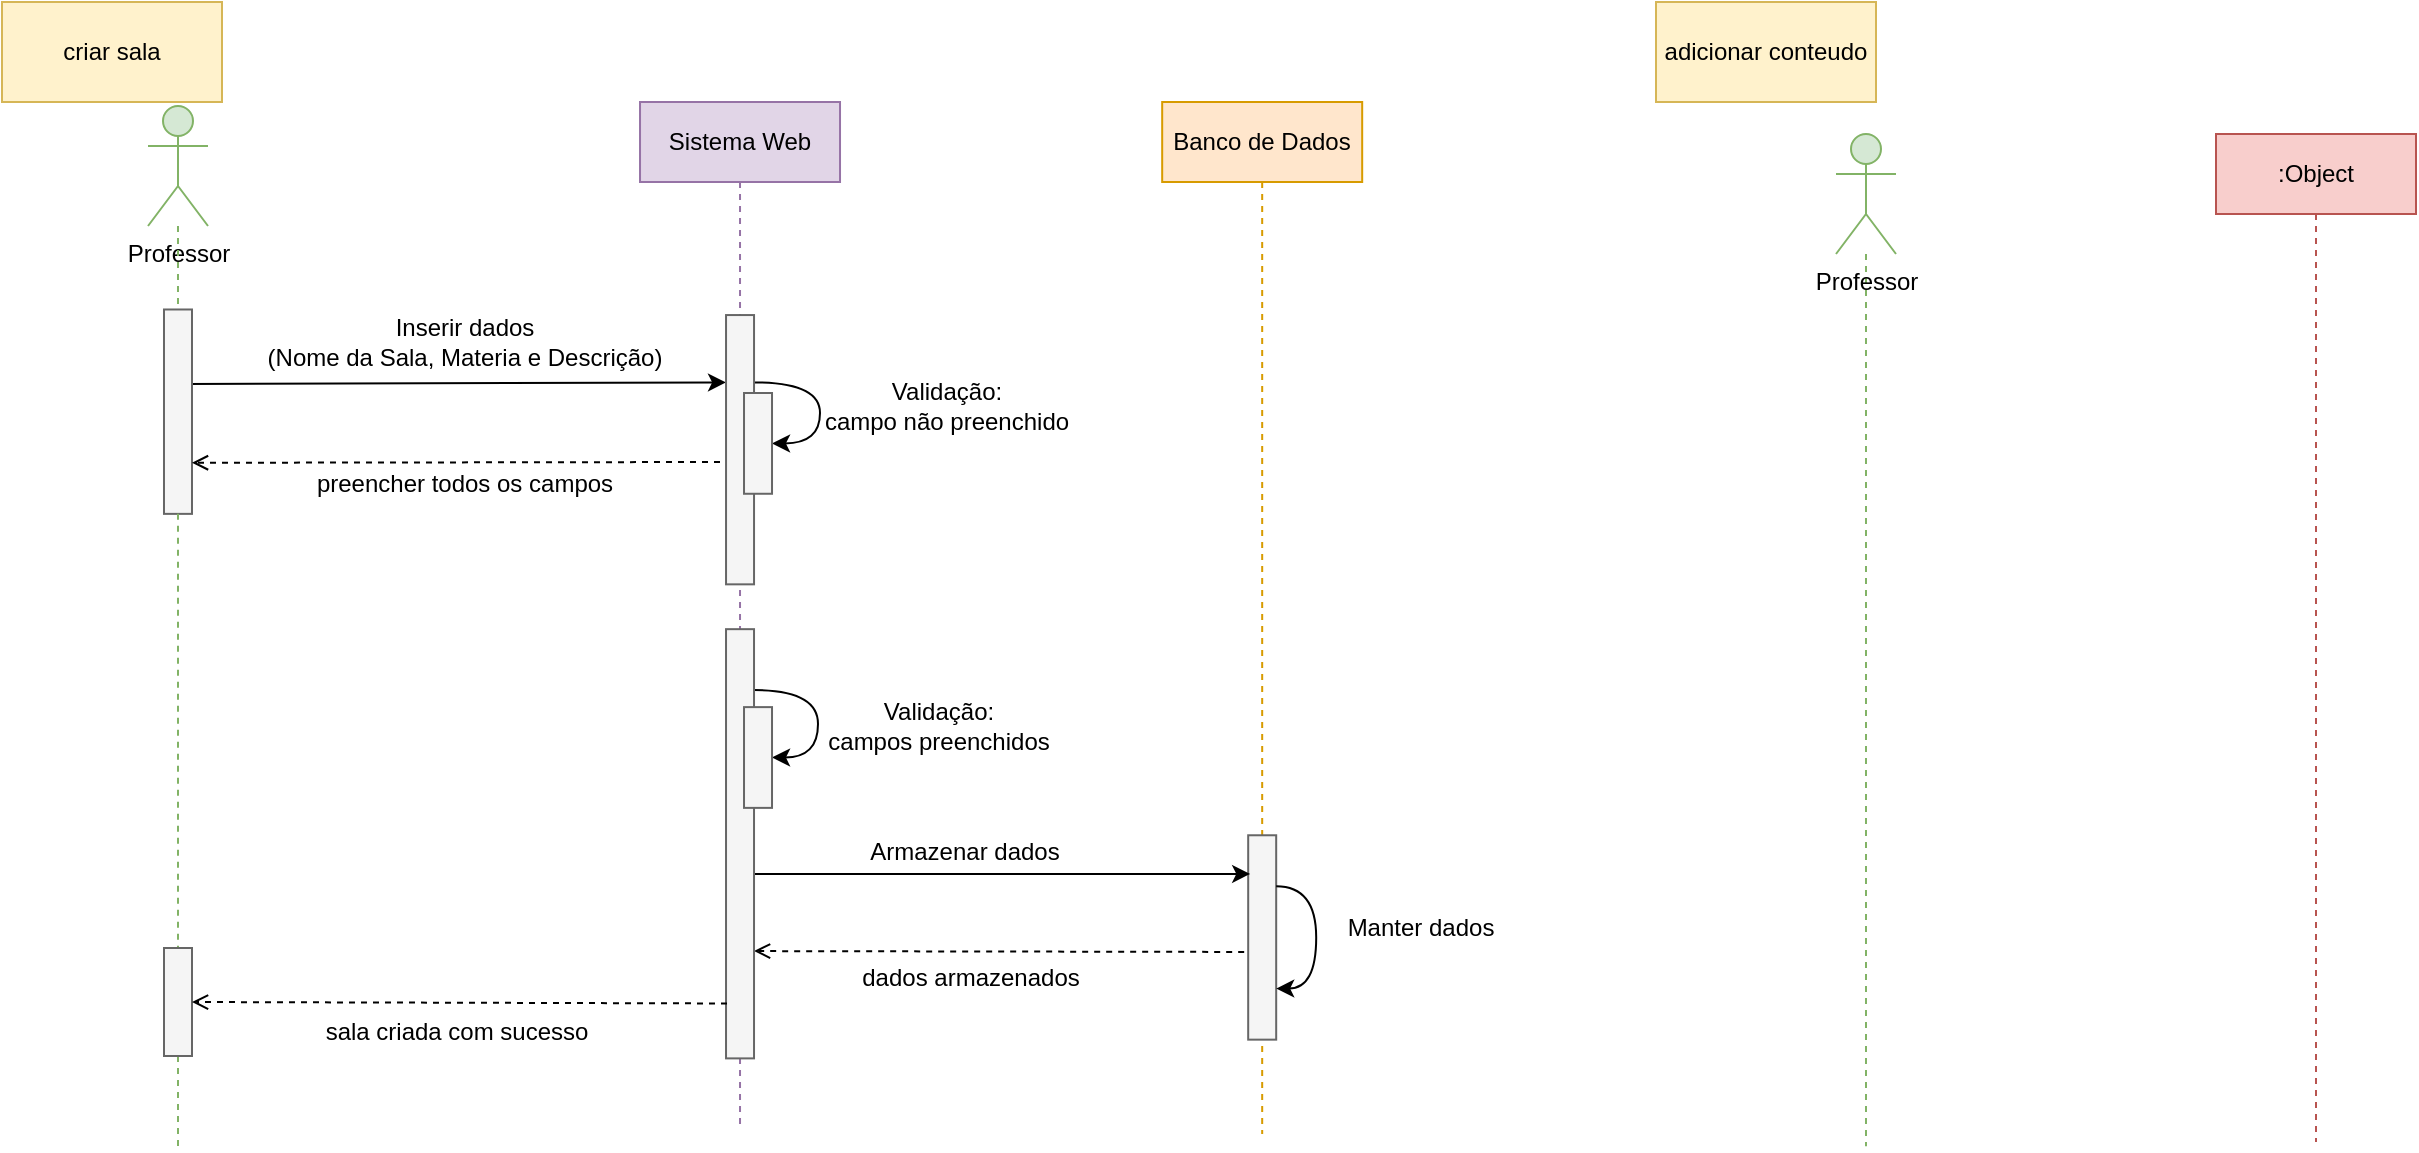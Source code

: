 <mxfile version="24.8.3">
  <diagram name="Página-1" id="oh7JYz4PSMQioaAg_QMo">
    <mxGraphModel dx="1753" dy="501" grid="1" gridSize="10" guides="1" tooltips="1" connect="1" arrows="1" fold="1" page="1" pageScale="1" pageWidth="827" pageHeight="1169" math="0" shadow="0">
      <root>
        <mxCell id="0" />
        <mxCell id="1" parent="0" />
        <mxCell id="JSG9t5vmNq91VLPjiULC-44" value="" style="endArrow=open;html=1;rounded=0;endFill=0;dashed=1;entryX=0.25;entryY=1;entryDx=0;entryDy=0;exitX=0.429;exitY=0.285;exitDx=0;exitDy=0;exitPerimeter=0;" edge="1" parent="1" source="JSG9t5vmNq91VLPjiULC-18" target="JSG9t5vmNq91VLPjiULC-30">
          <mxGeometry width="50" height="50" relative="1" as="geometry">
            <mxPoint x="-236" y="470" as="sourcePoint" />
            <mxPoint x="-447" y="470" as="targetPoint" />
          </mxGeometry>
        </mxCell>
        <mxCell id="JSG9t5vmNq91VLPjiULC-25" value="" style="endArrow=classic;html=1;rounded=0;entryX=0.75;entryY=0;entryDx=0;entryDy=0;exitX=0.635;exitY=0.786;exitDx=0;exitDy=0;exitPerimeter=0;" edge="1" parent="1" source="8Yhy6gy-G31eSjp2WEFm-3" target="JSG9t5vmNq91VLPjiULC-5">
          <mxGeometry width="50" height="50" relative="1" as="geometry">
            <mxPoint x="-727" y="198" as="sourcePoint" />
            <mxPoint x="-484" y="198" as="targetPoint" />
          </mxGeometry>
        </mxCell>
        <mxCell id="JSG9t5vmNq91VLPjiULC-1" value="Sistema Web" style="shape=umlLifeline;perimeter=lifelinePerimeter;whiteSpace=wrap;html=1;container=1;dropTarget=0;collapsible=0;recursiveResize=0;outlineConnect=0;portConstraint=eastwest;newEdgeStyle={&quot;curved&quot;:0,&quot;rounded&quot;:0};fillColor=#e1d5e7;strokeColor=#9673a6;" vertex="1" parent="1">
          <mxGeometry x="-507.99" y="50" width="100" height="512" as="geometry" />
        </mxCell>
        <mxCell id="JSG9t5vmNq91VLPjiULC-27" style="edgeStyle=orthogonalEdgeStyle;rounded=0;orthogonalLoop=1;jettySize=auto;html=1;exitX=0.75;exitY=1;exitDx=0;exitDy=0;entryX=0.5;entryY=1;entryDx=0;entryDy=0;curved=1;" edge="1" parent="1" source="JSG9t5vmNq91VLPjiULC-5" target="JSG9t5vmNq91VLPjiULC-10">
          <mxGeometry relative="1" as="geometry">
            <Array as="points">
              <mxPoint x="-418" y="190" />
              <mxPoint x="-418" y="221" />
            </Array>
          </mxGeometry>
        </mxCell>
        <mxCell id="JSG9t5vmNq91VLPjiULC-5" value="" style="rounded=0;whiteSpace=wrap;html=1;rotation=-90;fillColor=#f5f5f5;fontColor=#333333;strokeColor=#666666;" vertex="1" parent="1">
          <mxGeometry x="-525.3" y="216.85" width="134.64" height="14" as="geometry" />
        </mxCell>
        <mxCell id="8Yhy6gy-G31eSjp2WEFm-9" value="" style="group" parent="1" vertex="1" connectable="0">
          <mxGeometry x="-754" y="82" width="137.38" height="435" as="geometry" />
        </mxCell>
        <mxCell id="8Yhy6gy-G31eSjp2WEFm-2" style="edgeStyle=orthogonalEdgeStyle;rounded=0;orthogonalLoop=1;jettySize=auto;html=1;endArrow=none;endFill=0;dashed=1;fillColor=#d5e8d4;strokeColor=#82b366;" parent="8Yhy6gy-G31eSjp2WEFm-9" source="JSG9t5vmNq91VLPjiULC-39" edge="1">
          <mxGeometry relative="1" as="geometry">
            <mxPoint x="15" y="491" as="targetPoint" />
          </mxGeometry>
        </mxCell>
        <mxCell id="8Yhy6gy-G31eSjp2WEFm-1" value="Professor" style="shape=umlActor;verticalLabelPosition=bottom;verticalAlign=top;html=1;outlineConnect=0;fillColor=#d5e8d4;strokeColor=#82b366;" parent="8Yhy6gy-G31eSjp2WEFm-9" vertex="1">
          <mxGeometry y="-30" width="30" height="60" as="geometry" />
        </mxCell>
        <mxCell id="8Yhy6gy-G31eSjp2WEFm-4" value="" style="edgeStyle=orthogonalEdgeStyle;rounded=0;orthogonalLoop=1;jettySize=auto;html=1;endArrow=none;endFill=0;dashed=1;fillColor=#d5e8d4;strokeColor=#82b366;" parent="8Yhy6gy-G31eSjp2WEFm-9" source="8Yhy6gy-G31eSjp2WEFm-1" target="8Yhy6gy-G31eSjp2WEFm-3" edge="1">
          <mxGeometry relative="1" as="geometry">
            <mxPoint x="15" y="435" as="targetPoint" />
            <mxPoint x="15" y="60" as="sourcePoint" />
          </mxGeometry>
        </mxCell>
        <mxCell id="8Yhy6gy-G31eSjp2WEFm-3" value="" style="rounded=0;whiteSpace=wrap;html=1;rotation=-90;fillColor=#f5f5f5;fontColor=#333333;strokeColor=#666666;" parent="8Yhy6gy-G31eSjp2WEFm-9" vertex="1">
          <mxGeometry x="-36.1" y="115.84" width="102.19" height="14" as="geometry" />
        </mxCell>
        <mxCell id="JSG9t5vmNq91VLPjiULC-43" value="" style="edgeStyle=orthogonalEdgeStyle;rounded=0;orthogonalLoop=1;jettySize=auto;html=1;endArrow=none;endFill=0;dashed=1;fillColor=#d5e8d4;strokeColor=#82b366;" edge="1" parent="8Yhy6gy-G31eSjp2WEFm-9" source="8Yhy6gy-G31eSjp2WEFm-3" target="JSG9t5vmNq91VLPjiULC-39">
          <mxGeometry relative="1" as="geometry">
            <mxPoint x="-312" y="702" as="targetPoint" />
            <mxPoint x="-312" y="312" as="sourcePoint" />
          </mxGeometry>
        </mxCell>
        <mxCell id="JSG9t5vmNq91VLPjiULC-39" value="" style="rounded=0;whiteSpace=wrap;html=1;rotation=-90;fillColor=#f5f5f5;fontColor=#333333;strokeColor=#666666;" vertex="1" parent="8Yhy6gy-G31eSjp2WEFm-9">
          <mxGeometry x="-12" y="411" width="54" height="14" as="geometry" />
        </mxCell>
        <mxCell id="JSG9t5vmNq91VLPjiULC-4" value="Banco de Dados" style="shape=umlLifeline;perimeter=lifelinePerimeter;whiteSpace=wrap;html=1;container=1;dropTarget=0;collapsible=0;recursiveResize=0;outlineConnect=0;portConstraint=eastwest;newEdgeStyle={&quot;curved&quot;:0,&quot;rounded&quot;:0};fillColor=#ffe6cc;strokeColor=#d79b00;" vertex="1" parent="1">
          <mxGeometry x="-246.91" y="50" width="100" height="516" as="geometry" />
        </mxCell>
        <mxCell id="JSG9t5vmNq91VLPjiULC-9" value="Inserir dados &lt;br&gt;(Nome da Sala, Materia e Descrição&lt;span style=&quot;background-color: initial;&quot;&gt;)&lt;/span&gt;" style="text;html=1;align=center;verticalAlign=middle;resizable=0;points=[];autosize=1;strokeColor=none;fillColor=none;" vertex="1" parent="1">
          <mxGeometry x="-704" y="149" width="215" height="41" as="geometry" />
        </mxCell>
        <mxCell id="JSG9t5vmNq91VLPjiULC-12" value="Validação: &lt;br&gt;campo não preenchido" style="text;html=1;align=center;verticalAlign=middle;resizable=0;points=[];autosize=1;strokeColor=none;fillColor=none;" vertex="1" parent="1">
          <mxGeometry x="-425" y="181" width="140" height="41" as="geometry" />
        </mxCell>
        <mxCell id="JSG9t5vmNq91VLPjiULC-16" value="" style="endArrow=open;html=1;rounded=0;endFill=0;dashed=1;entryX=0.25;entryY=1;entryDx=0;entryDy=0;" edge="1" parent="1" target="8Yhy6gy-G31eSjp2WEFm-3">
          <mxGeometry width="50" height="50" relative="1" as="geometry">
            <mxPoint x="-468" y="230" as="sourcePoint" />
            <mxPoint x="-616.62" y="227.69" as="targetPoint" />
          </mxGeometry>
        </mxCell>
        <mxCell id="JSG9t5vmNq91VLPjiULC-17" value="preencher todos os campos" style="text;html=1;align=center;verticalAlign=middle;resizable=0;points=[];autosize=1;strokeColor=none;fillColor=none;" vertex="1" parent="1">
          <mxGeometry x="-679.5" y="227.69" width="166" height="26" as="geometry" />
        </mxCell>
        <mxCell id="JSG9t5vmNq91VLPjiULC-18" value="" style="rounded=0;whiteSpace=wrap;html=1;rotation=-90;fillColor=#f5f5f5;fontColor=#333333;strokeColor=#666666;" vertex="1" parent="1">
          <mxGeometry x="-248" y="460.73" width="102.19" height="14" as="geometry" />
        </mxCell>
        <mxCell id="JSG9t5vmNq91VLPjiULC-19" value="" style="endArrow=classic;html=1;rounded=0;entryX=0.811;entryY=0.071;entryDx=0;entryDy=0;entryPerimeter=0;" edge="1" parent="1" target="JSG9t5vmNq91VLPjiULC-18">
          <mxGeometry width="50" height="50" relative="1" as="geometry">
            <mxPoint x="-458" y="436" as="sourcePoint" />
            <mxPoint x="-265" y="438" as="targetPoint" />
          </mxGeometry>
        </mxCell>
        <mxCell id="JSG9t5vmNq91VLPjiULC-20" value="Armazenar dados" style="text;html=1;align=center;verticalAlign=middle;resizable=0;points=[];autosize=1;strokeColor=none;fillColor=none;" vertex="1" parent="1">
          <mxGeometry x="-403" y="412" width="113" height="26" as="geometry" />
        </mxCell>
        <mxCell id="JSG9t5vmNq91VLPjiULC-10" value="" style="rounded=0;whiteSpace=wrap;html=1;rotation=-90;fillColor=#f5f5f5;fontColor=#333333;strokeColor=#666666;" vertex="1" parent="1">
          <mxGeometry x="-474.18" y="213.69" width="50.38" height="14" as="geometry" />
        </mxCell>
        <mxCell id="JSG9t5vmNq91VLPjiULC-29" style="edgeStyle=orthogonalEdgeStyle;rounded=0;orthogonalLoop=1;jettySize=auto;html=1;exitX=0.858;exitY=0.999;exitDx=0;exitDy=0;entryX=0.5;entryY=1;entryDx=0;entryDy=0;curved=1;exitPerimeter=0;" edge="1" parent="1" source="JSG9t5vmNq91VLPjiULC-30" target="JSG9t5vmNq91VLPjiULC-32">
          <mxGeometry relative="1" as="geometry">
            <Array as="points">
              <mxPoint x="-419" y="344" />
              <mxPoint x="-419" y="378" />
            </Array>
          </mxGeometry>
        </mxCell>
        <mxCell id="JSG9t5vmNq91VLPjiULC-30" value="" style="rounded=0;whiteSpace=wrap;html=1;rotation=-90;fillColor=#f5f5f5;fontColor=#333333;strokeColor=#666666;" vertex="1" parent="1">
          <mxGeometry x="-565.29" y="413.89" width="214.61" height="14" as="geometry" />
        </mxCell>
        <mxCell id="JSG9t5vmNq91VLPjiULC-31" value="Validação:&lt;br&gt;campos preenchidos" style="text;html=1;align=center;verticalAlign=middle;resizable=0;points=[];autosize=1;strokeColor=none;fillColor=none;" vertex="1" parent="1">
          <mxGeometry x="-423.8" y="341" width="129" height="41" as="geometry" />
        </mxCell>
        <mxCell id="JSG9t5vmNq91VLPjiULC-32" value="" style="rounded=0;whiteSpace=wrap;html=1;rotation=-90;fillColor=#f5f5f5;fontColor=#333333;strokeColor=#666666;" vertex="1" parent="1">
          <mxGeometry x="-474.18" y="370.75" width="50.38" height="14" as="geometry" />
        </mxCell>
        <mxCell id="JSG9t5vmNq91VLPjiULC-35" style="edgeStyle=orthogonalEdgeStyle;rounded=0;orthogonalLoop=1;jettySize=auto;html=1;exitX=0.75;exitY=1;exitDx=0;exitDy=0;entryX=0.25;entryY=1;entryDx=0;entryDy=0;curved=1;" edge="1" parent="1" source="JSG9t5vmNq91VLPjiULC-18" target="JSG9t5vmNq91VLPjiULC-18">
          <mxGeometry relative="1" as="geometry" />
        </mxCell>
        <mxCell id="JSG9t5vmNq91VLPjiULC-36" value="Manter dados" style="text;html=1;align=center;verticalAlign=middle;resizable=0;points=[];autosize=1;strokeColor=none;fillColor=none;" vertex="1" parent="1">
          <mxGeometry x="-163.91" y="449.82" width="91" height="26" as="geometry" />
        </mxCell>
        <mxCell id="JSG9t5vmNq91VLPjiULC-37" value="dados armazenados" style="text;html=1;align=center;verticalAlign=middle;resizable=0;points=[];autosize=1;strokeColor=none;fillColor=none;" vertex="1" parent="1">
          <mxGeometry x="-406.99" y="474.73" width="127" height="26" as="geometry" />
        </mxCell>
        <mxCell id="JSG9t5vmNq91VLPjiULC-38" value="sala criada com sucesso" style="text;html=1;align=center;verticalAlign=middle;resizable=0;points=[];autosize=1;strokeColor=none;fillColor=none;" vertex="1" parent="1">
          <mxGeometry x="-674.3" y="502" width="149" height="26" as="geometry" />
        </mxCell>
        <mxCell id="JSG9t5vmNq91VLPjiULC-45" value="" style="endArrow=open;html=1;rounded=0;endFill=0;dashed=1;entryX=0.5;entryY=1;entryDx=0;entryDy=0;" edge="1" parent="1" target="JSG9t5vmNq91VLPjiULC-39">
          <mxGeometry width="50" height="50" relative="1" as="geometry">
            <mxPoint x="-464.5" y="500.73" as="sourcePoint" />
            <mxPoint x="-728.5" y="500.73" as="targetPoint" />
          </mxGeometry>
        </mxCell>
        <mxCell id="JSG9t5vmNq91VLPjiULC-50" style="edgeStyle=orthogonalEdgeStyle;rounded=0;orthogonalLoop=1;jettySize=auto;html=1;endArrow=none;endFill=0;dashed=1;fillColor=#d5e8d4;strokeColor=#82b366;" edge="1" parent="1" source="JSG9t5vmNq91VLPjiULC-49">
          <mxGeometry relative="1" as="geometry">
            <mxPoint x="105" y="572.105" as="targetPoint" />
          </mxGeometry>
        </mxCell>
        <mxCell id="JSG9t5vmNq91VLPjiULC-49" value="Professor" style="shape=umlActor;verticalLabelPosition=bottom;verticalAlign=top;html=1;outlineConnect=0;fillColor=#d5e8d4;strokeColor=#82b366;" vertex="1" parent="1">
          <mxGeometry x="90" y="66" width="30" height="60" as="geometry" />
        </mxCell>
        <mxCell id="JSG9t5vmNq91VLPjiULC-51" value="criar sala" style="html=1;whiteSpace=wrap;fillColor=#fff2cc;strokeColor=#d6b656;" vertex="1" parent="1">
          <mxGeometry x="-827" width="110" height="50" as="geometry" />
        </mxCell>
        <mxCell id="JSG9t5vmNq91VLPjiULC-52" value="adicionar conteudo" style="html=1;whiteSpace=wrap;fillColor=#fff2cc;strokeColor=#d6b656;" vertex="1" parent="1">
          <mxGeometry width="110" height="50" as="geometry" />
        </mxCell>
        <mxCell id="JSG9t5vmNq91VLPjiULC-53" value=":Object" style="shape=umlLifeline;perimeter=lifelinePerimeter;whiteSpace=wrap;html=1;container=1;dropTarget=0;collapsible=0;recursiveResize=0;outlineConnect=0;portConstraint=eastwest;newEdgeStyle={&quot;curved&quot;:0,&quot;rounded&quot;:0};fillColor=#f8cecc;strokeColor=#b85450;" vertex="1" parent="1">
          <mxGeometry x="280" y="66" width="100" height="504" as="geometry" />
        </mxCell>
      </root>
    </mxGraphModel>
  </diagram>
</mxfile>
